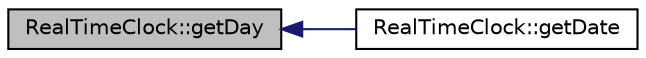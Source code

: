digraph G
{
  edge [fontname="Helvetica",fontsize="10",labelfontname="Helvetica",labelfontsize="10"];
  node [fontname="Helvetica",fontsize="10",shape=record];
  rankdir=LR;
  Node1 [label="RealTimeClock::getDay",height=0.2,width=0.4,color="black", fillcolor="grey75", style="filled" fontcolor="black"];
  Node1 -> Node2 [dir=back,color="midnightblue",fontsize="10",style="solid",fontname="Helvetica"];
  Node2 [label="RealTimeClock::getDate",height=0.2,width=0.4,color="black", fillcolor="white", style="filled",URL="$class_real_time_clock.html#aa11261523ee392adf9081def9e3b1fcd"];
}
